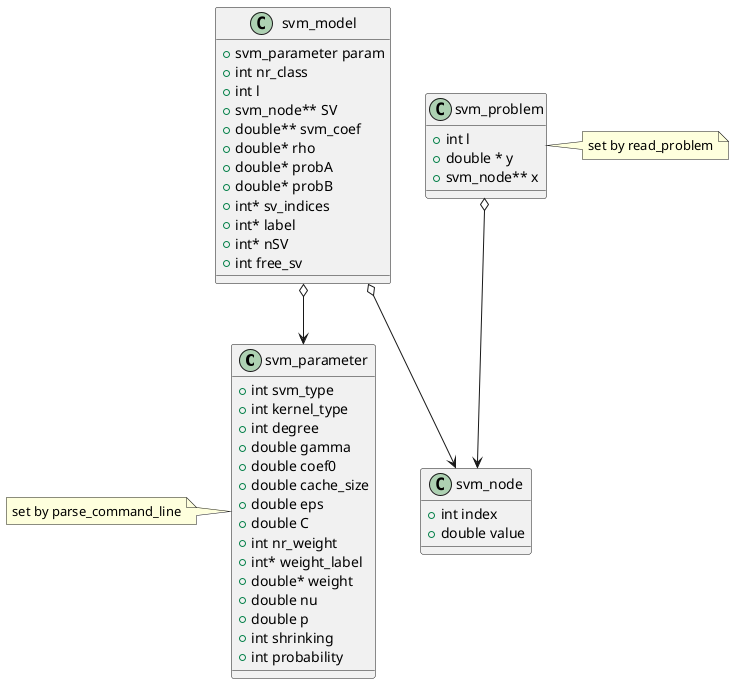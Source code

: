 @@startuml svm-class

class svm_parameter
{
    + int svm_type
    + int kernel_type
    + int degree
    + double gamma
    + double coef0
    + double cache_size
    + double eps
    + double C
    + int nr_weight
    + int* weight_label
    + double* weight
    + double nu
    + double p
    + int shrinking
    + int probability
}

note left: set by parse_command_line

class svm_problem
{
    + int l
    + double * y
    + svm_node** x
}

note right: set by read_problem

class svm_model
{
    + svm_parameter param
    + int nr_class
    + int l
    + svm_node** SV
    + double** svm_coef
    + double* rho
    + double* probA
    + double* probB
    + int* sv_indices
    + int* label
    + int* nSV
    + int free_sv
}

class svm_node
{
    + int index
    + double value
}

svm_problem o--> svm_node
svm_model o--> svm_parameter
svm_model o--> svm_node

@@enduml